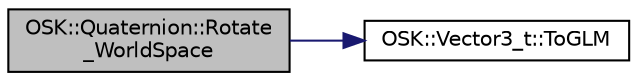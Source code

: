 digraph "OSK::Quaternion::Rotate_WorldSpace"
{
 // LATEX_PDF_SIZE
  edge [fontname="Helvetica",fontsize="10",labelfontname="Helvetica",labelfontsize="10"];
  node [fontname="Helvetica",fontsize="10",shape=record];
  rankdir="LR";
  Node1 [label="OSK::Quaternion::Rotate\l_WorldSpace",height=0.2,width=0.4,color="black", fillcolor="grey75", style="filled", fontcolor="black",tooltip="Rota el cuaternión dado un eje, que se interpreta en espacio del mundo."];
  Node1 -> Node2 [color="midnightblue",fontsize="10",style="solid",fontname="Helvetica"];
  Node2 [label="OSK::Vector3_t::ToGLM",height=0.2,width=0.4,color="black", fillcolor="white", style="filled",URL="$class_o_s_k_1_1_vector3__t.html#acb2737aa41e9e488c3e93a30fcedfb1c",tooltip="OSK::Vector2 a glm::vec3."];
}
